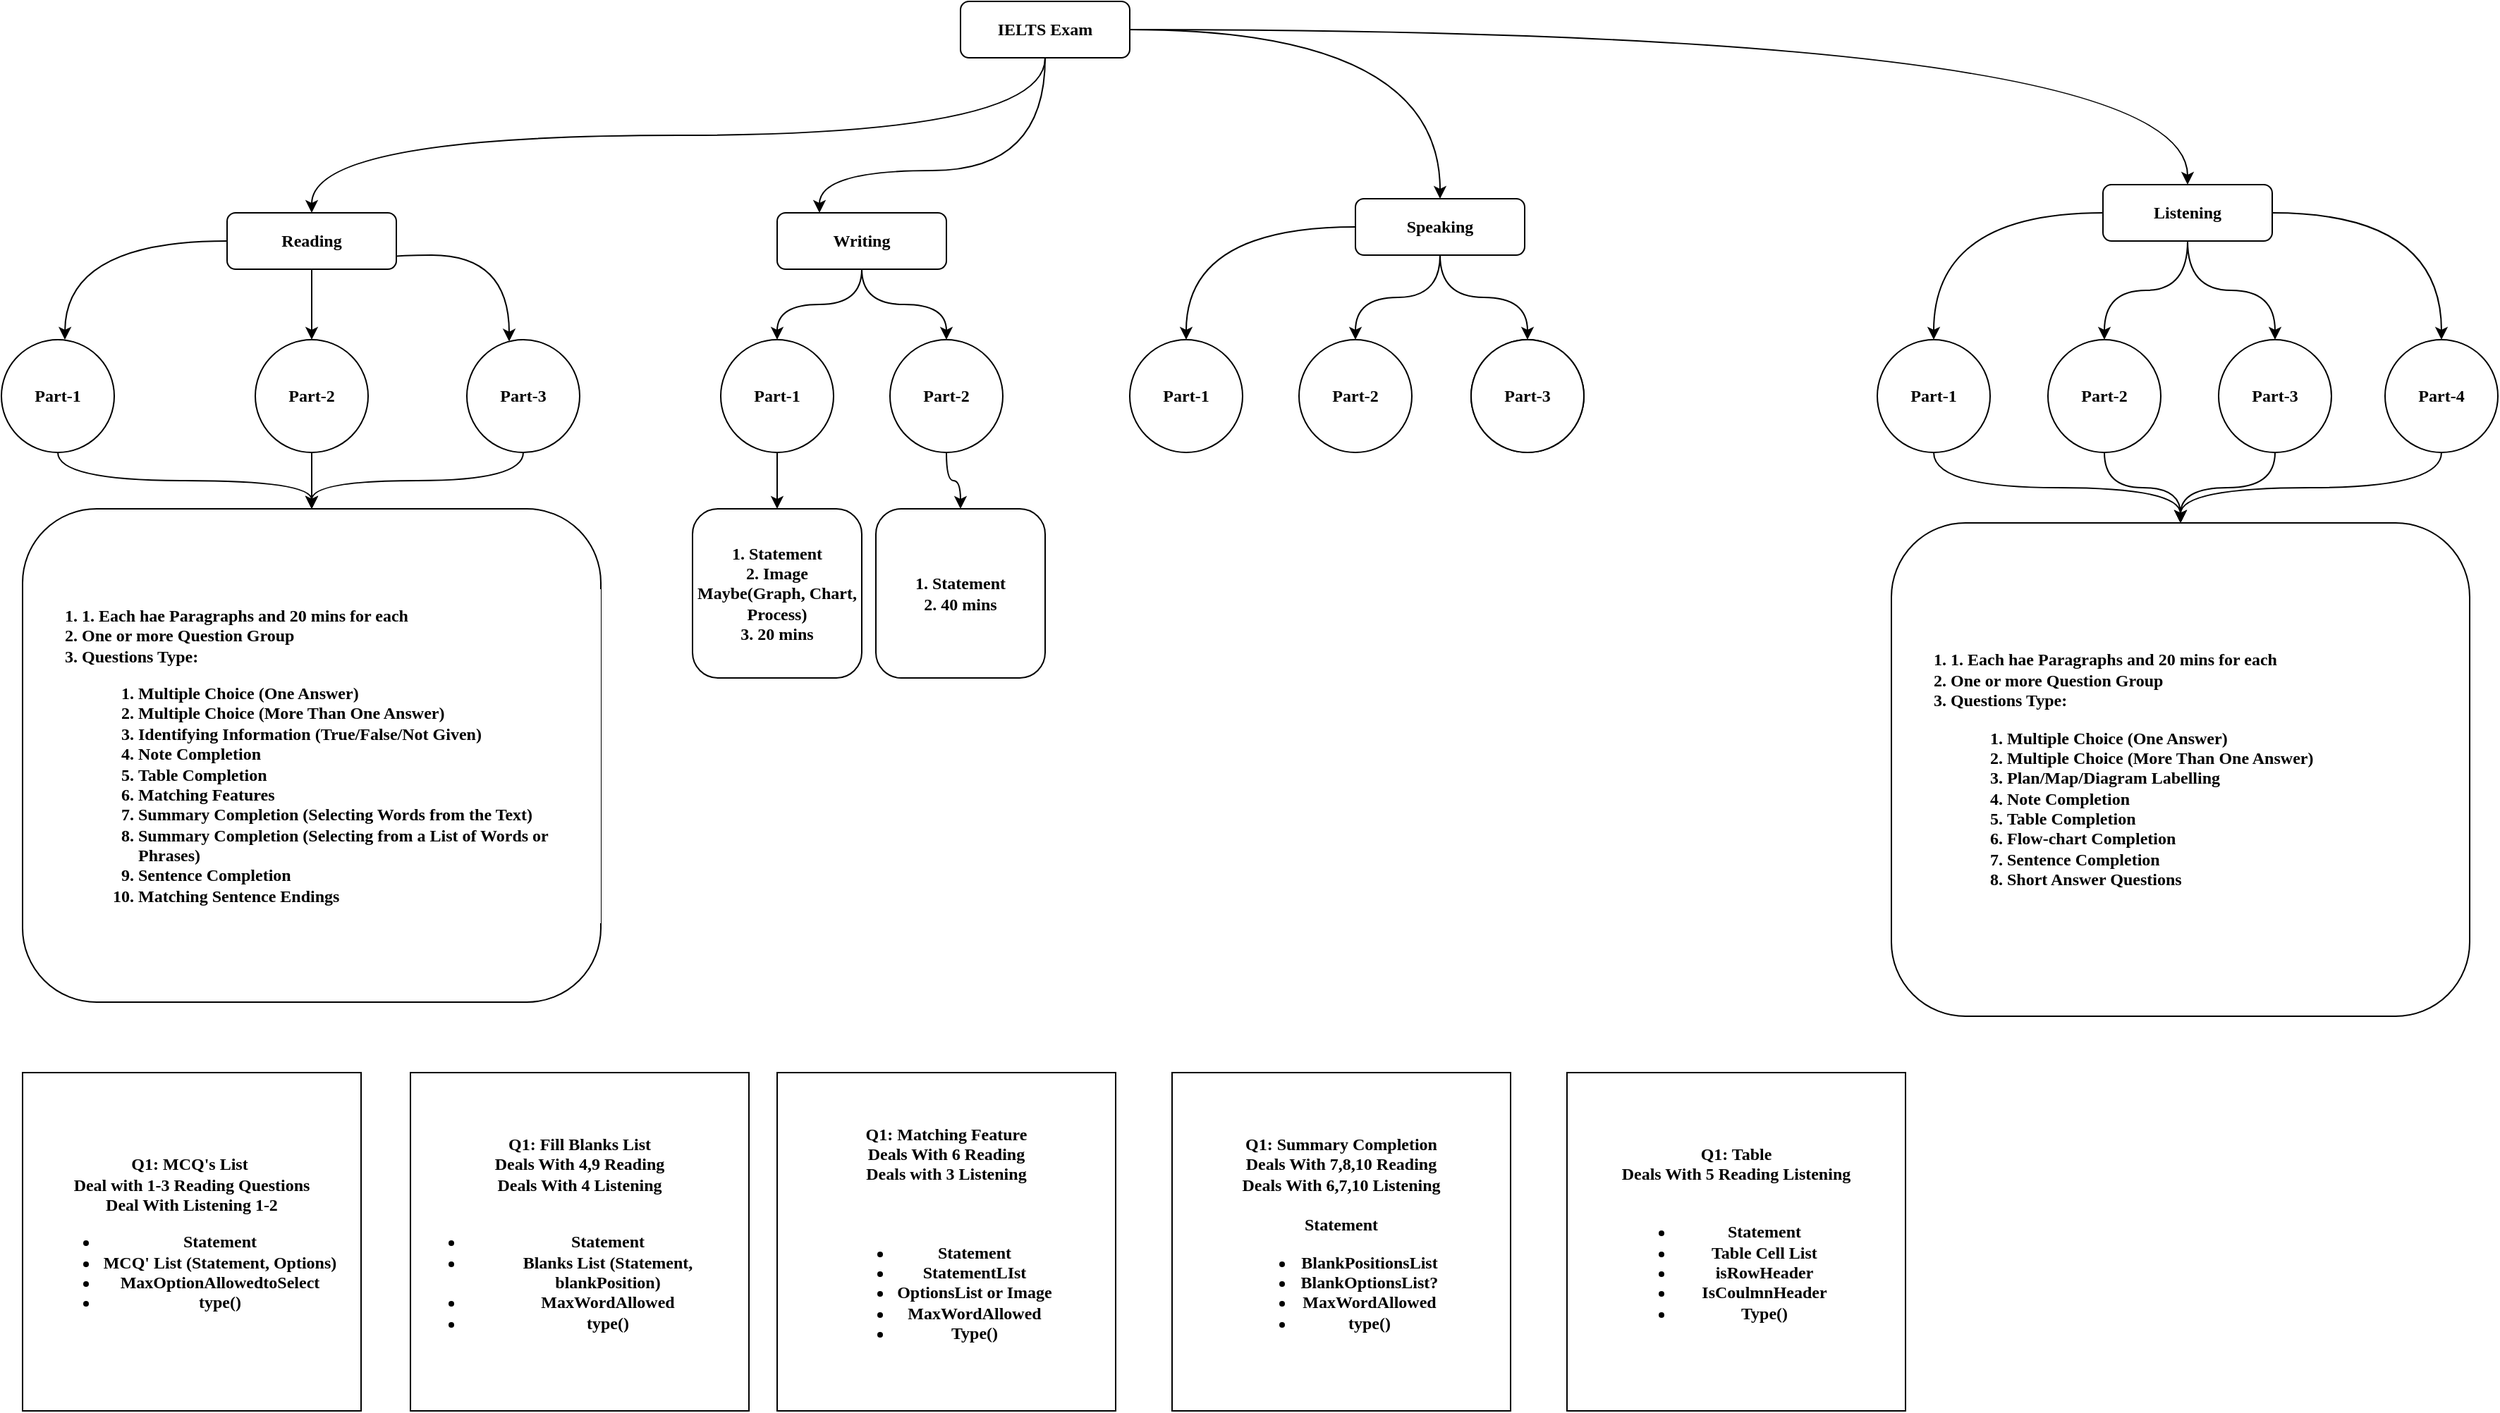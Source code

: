 <mxfile version="24.7.17">
  <diagram id="C5RBs43oDa-KdzZeNtuy" name="Page-1">
    <mxGraphModel dx="2195" dy="900" grid="1" gridSize="10" guides="1" tooltips="1" connect="1" arrows="1" fold="1" page="1" pageScale="1" pageWidth="827" pageHeight="1169" math="0" shadow="0">
      <root>
        <mxCell id="WIyWlLk6GJQsqaUBKTNV-0" />
        <mxCell id="WIyWlLk6GJQsqaUBKTNV-1" parent="WIyWlLk6GJQsqaUBKTNV-0" />
        <mxCell id="GiyGXKapcRgT0yDfLFS1-15" style="edgeStyle=orthogonalEdgeStyle;rounded=0;orthogonalLoop=1;jettySize=auto;html=1;exitX=0.5;exitY=1;exitDx=0;exitDy=0;fontFamily=Poppins;fontSource=https%3A%2F%2Ffonts.googleapis.com%2Fcss%3Ffamily%3DPoppins;fontSize=12;fontColor=default;fontStyle=1;elbow=vertical;curved=1;" parent="WIyWlLk6GJQsqaUBKTNV-1" source="WIyWlLk6GJQsqaUBKTNV-3" target="GiyGXKapcRgT0yDfLFS1-11" edge="1">
          <mxGeometry relative="1" as="geometry" />
        </mxCell>
        <mxCell id="GiyGXKapcRgT0yDfLFS1-70" style="edgeStyle=orthogonalEdgeStyle;shape=connector;curved=1;rounded=0;orthogonalLoop=1;jettySize=auto;html=1;strokeColor=default;align=center;verticalAlign=middle;fontFamily=Poppins;fontSource=https%3A%2F%2Ffonts.googleapis.com%2Fcss%3Ffamily%3DPoppins;fontSize=12;fontColor=default;fontStyle=1;labelBackgroundColor=default;elbow=vertical;endArrow=classic;" parent="WIyWlLk6GJQsqaUBKTNV-1" source="WIyWlLk6GJQsqaUBKTNV-3" target="GiyGXKapcRgT0yDfLFS1-13" edge="1">
          <mxGeometry relative="1" as="geometry" />
        </mxCell>
        <mxCell id="GiyGXKapcRgT0yDfLFS1-71" style="edgeStyle=orthogonalEdgeStyle;shape=connector;curved=1;rounded=0;orthogonalLoop=1;jettySize=auto;html=1;strokeColor=default;align=center;verticalAlign=middle;fontFamily=Poppins;fontSource=https%3A%2F%2Ffonts.googleapis.com%2Fcss%3Ffamily%3DPoppins;fontSize=12;fontColor=default;fontStyle=1;labelBackgroundColor=default;elbow=vertical;endArrow=classic;" parent="WIyWlLk6GJQsqaUBKTNV-1" source="WIyWlLk6GJQsqaUBKTNV-3" target="GiyGXKapcRgT0yDfLFS1-14" edge="1">
          <mxGeometry relative="1" as="geometry" />
        </mxCell>
        <mxCell id="GiyGXKapcRgT0yDfLFS1-73" style="edgeStyle=orthogonalEdgeStyle;shape=connector;curved=1;rounded=0;orthogonalLoop=1;jettySize=auto;html=1;strokeColor=default;align=center;verticalAlign=middle;fontFamily=Poppins;fontSource=https%3A%2F%2Ffonts.googleapis.com%2Fcss%3Ffamily%3DPoppins;fontSize=12;fontColor=default;fontStyle=1;labelBackgroundColor=default;elbow=vertical;endArrow=classic;" parent="WIyWlLk6GJQsqaUBKTNV-1" source="WIyWlLk6GJQsqaUBKTNV-3" target="GiyGXKapcRgT0yDfLFS1-12" edge="1">
          <mxGeometry relative="1" as="geometry">
            <Array as="points">
              <mxPoint x="-70" y="160" />
              <mxPoint x="-230" y="160" />
            </Array>
          </mxGeometry>
        </mxCell>
        <mxCell id="WIyWlLk6GJQsqaUBKTNV-3" value="IELTS Exam" style="rounded=1;whiteSpace=wrap;html=1;fontSize=12;glass=0;strokeWidth=1;shadow=0;fontFamily=Poppins;fontStyle=1;fontSource=https%3A%2F%2Ffonts.googleapis.com%2Fcss%3Ffamily%3DPoppins;" parent="WIyWlLk6GJQsqaUBKTNV-1" vertex="1">
          <mxGeometry x="-130" y="40" width="120" height="40" as="geometry" />
        </mxCell>
        <mxCell id="GiyGXKapcRgT0yDfLFS1-21" value="" style="edgeStyle=orthogonalEdgeStyle;shape=connector;curved=1;rounded=0;orthogonalLoop=1;jettySize=auto;html=1;strokeColor=default;align=center;verticalAlign=middle;fontFamily=Poppins;fontSource=https%3A%2F%2Ffonts.googleapis.com%2Fcss%3Ffamily%3DPoppins;fontSize=12;fontColor=default;fontStyle=1;labelBackgroundColor=default;elbow=vertical;endArrow=classic;" parent="WIyWlLk6GJQsqaUBKTNV-1" source="GiyGXKapcRgT0yDfLFS1-11" edge="1">
          <mxGeometry relative="1" as="geometry">
            <mxPoint x="-765.0" y="280" as="targetPoint" />
          </mxGeometry>
        </mxCell>
        <mxCell id="GiyGXKapcRgT0yDfLFS1-59" style="edgeStyle=orthogonalEdgeStyle;shape=connector;curved=1;rounded=0;orthogonalLoop=1;jettySize=auto;html=1;entryX=0.5;entryY=0;entryDx=0;entryDy=0;strokeColor=default;align=center;verticalAlign=middle;fontFamily=Poppins;fontSource=https%3A%2F%2Ffonts.googleapis.com%2Fcss%3Ffamily%3DPoppins;fontSize=12;fontColor=default;fontStyle=1;labelBackgroundColor=default;elbow=vertical;endArrow=classic;" parent="WIyWlLk6GJQsqaUBKTNV-1" source="GiyGXKapcRgT0yDfLFS1-11" target="GiyGXKapcRgT0yDfLFS1-27" edge="1">
          <mxGeometry relative="1" as="geometry" />
        </mxCell>
        <mxCell id="GiyGXKapcRgT0yDfLFS1-60" style="edgeStyle=orthogonalEdgeStyle;shape=connector;curved=1;rounded=0;orthogonalLoop=1;jettySize=auto;html=1;exitX=0.75;exitY=1;exitDx=0;exitDy=0;strokeColor=default;align=center;verticalAlign=middle;fontFamily=Poppins;fontSource=https%3A%2F%2Ffonts.googleapis.com%2Fcss%3Ffamily%3DPoppins;fontSize=12;fontColor=default;fontStyle=1;labelBackgroundColor=default;elbow=vertical;endArrow=classic;" parent="WIyWlLk6GJQsqaUBKTNV-1" source="GiyGXKapcRgT0yDfLFS1-11" target="GiyGXKapcRgT0yDfLFS1-26" edge="1">
          <mxGeometry relative="1" as="geometry">
            <Array as="points">
              <mxPoint x="-560" y="220" />
              <mxPoint x="-450" y="220" />
            </Array>
          </mxGeometry>
        </mxCell>
        <mxCell id="GiyGXKapcRgT0yDfLFS1-11" value="Reading" style="rounded=1;whiteSpace=wrap;html=1;fontSize=12;glass=0;strokeWidth=1;shadow=0;fontFamily=Poppins;fontStyle=1;fontSource=https%3A%2F%2Ffonts.googleapis.com%2Fcss%3Ffamily%3DPoppins;" parent="WIyWlLk6GJQsqaUBKTNV-1" vertex="1">
          <mxGeometry x="-650" y="190" width="120" height="40" as="geometry" />
        </mxCell>
        <mxCell id="GiyGXKapcRgT0yDfLFS1-62" style="edgeStyle=orthogonalEdgeStyle;shape=connector;curved=1;rounded=0;orthogonalLoop=1;jettySize=auto;html=1;strokeColor=default;align=center;verticalAlign=middle;fontFamily=Poppins;fontSource=https%3A%2F%2Ffonts.googleapis.com%2Fcss%3Ffamily%3DPoppins;fontSize=12;fontColor=default;fontStyle=1;labelBackgroundColor=default;elbow=vertical;endArrow=classic;" parent="WIyWlLk6GJQsqaUBKTNV-1" source="GiyGXKapcRgT0yDfLFS1-12" target="GiyGXKapcRgT0yDfLFS1-24" edge="1">
          <mxGeometry relative="1" as="geometry" />
        </mxCell>
        <mxCell id="GiyGXKapcRgT0yDfLFS1-63" style="edgeStyle=orthogonalEdgeStyle;shape=connector;curved=1;rounded=0;orthogonalLoop=1;jettySize=auto;html=1;strokeColor=default;align=center;verticalAlign=middle;fontFamily=Poppins;fontSource=https%3A%2F%2Ffonts.googleapis.com%2Fcss%3Ffamily%3DPoppins;fontSize=12;fontColor=default;fontStyle=1;labelBackgroundColor=default;elbow=vertical;endArrow=classic;" parent="WIyWlLk6GJQsqaUBKTNV-1" source="GiyGXKapcRgT0yDfLFS1-12" target="GiyGXKapcRgT0yDfLFS1-47" edge="1">
          <mxGeometry relative="1" as="geometry" />
        </mxCell>
        <mxCell id="GiyGXKapcRgT0yDfLFS1-12" value="Writing" style="rounded=1;whiteSpace=wrap;html=1;fontSize=12;glass=0;strokeWidth=1;shadow=0;fontFamily=Poppins;fontStyle=1;fontSource=https%3A%2F%2Ffonts.googleapis.com%2Fcss%3Ffamily%3DPoppins;" parent="WIyWlLk6GJQsqaUBKTNV-1" vertex="1">
          <mxGeometry x="-260" y="190" width="120" height="40" as="geometry" />
        </mxCell>
        <mxCell id="GiyGXKapcRgT0yDfLFS1-66" style="edgeStyle=orthogonalEdgeStyle;shape=connector;curved=1;rounded=0;orthogonalLoop=1;jettySize=auto;html=1;strokeColor=default;align=center;verticalAlign=middle;fontFamily=Poppins;fontSource=https%3A%2F%2Ffonts.googleapis.com%2Fcss%3Ffamily%3DPoppins;fontSize=12;fontColor=default;fontStyle=1;labelBackgroundColor=default;elbow=vertical;endArrow=classic;" parent="WIyWlLk6GJQsqaUBKTNV-1" source="GiyGXKapcRgT0yDfLFS1-13" target="GiyGXKapcRgT0yDfLFS1-53" edge="1">
          <mxGeometry relative="1" as="geometry" />
        </mxCell>
        <mxCell id="GiyGXKapcRgT0yDfLFS1-67" style="edgeStyle=orthogonalEdgeStyle;shape=connector;curved=1;rounded=0;orthogonalLoop=1;jettySize=auto;html=1;strokeColor=default;align=center;verticalAlign=middle;fontFamily=Poppins;fontSource=https%3A%2F%2Ffonts.googleapis.com%2Fcss%3Ffamily%3DPoppins;fontSize=12;fontColor=default;fontStyle=1;labelBackgroundColor=default;elbow=vertical;endArrow=classic;" parent="WIyWlLk6GJQsqaUBKTNV-1" source="GiyGXKapcRgT0yDfLFS1-13" target="GiyGXKapcRgT0yDfLFS1-52" edge="1">
          <mxGeometry relative="1" as="geometry" />
        </mxCell>
        <mxCell id="GiyGXKapcRgT0yDfLFS1-68" style="edgeStyle=orthogonalEdgeStyle;shape=connector;curved=1;rounded=0;orthogonalLoop=1;jettySize=auto;html=1;strokeColor=default;align=center;verticalAlign=middle;fontFamily=Poppins;fontSource=https%3A%2F%2Ffonts.googleapis.com%2Fcss%3Ffamily%3DPoppins;fontSize=12;fontColor=default;fontStyle=1;labelBackgroundColor=default;elbow=vertical;endArrow=classic;" parent="WIyWlLk6GJQsqaUBKTNV-1" source="GiyGXKapcRgT0yDfLFS1-13" target="GiyGXKapcRgT0yDfLFS1-51" edge="1">
          <mxGeometry relative="1" as="geometry" />
        </mxCell>
        <mxCell id="GiyGXKapcRgT0yDfLFS1-13" value="Speaking" style="rounded=1;whiteSpace=wrap;html=1;fontSize=12;glass=0;strokeWidth=1;shadow=0;fontFamily=Poppins;fontStyle=1;fontSource=https%3A%2F%2Ffonts.googleapis.com%2Fcss%3Ffamily%3DPoppins;" parent="WIyWlLk6GJQsqaUBKTNV-1" vertex="1">
          <mxGeometry x="150" y="180" width="120" height="40" as="geometry" />
        </mxCell>
        <mxCell id="GiyGXKapcRgT0yDfLFS1-74" style="edgeStyle=orthogonalEdgeStyle;shape=connector;curved=1;rounded=0;orthogonalLoop=1;jettySize=auto;html=1;strokeColor=default;align=center;verticalAlign=middle;fontFamily=Poppins;fontSource=https%3A%2F%2Ffonts.googleapis.com%2Fcss%3Ffamily%3DPoppins;fontSize=12;fontColor=default;fontStyle=1;labelBackgroundColor=default;elbow=vertical;endArrow=classic;" parent="WIyWlLk6GJQsqaUBKTNV-1" source="GiyGXKapcRgT0yDfLFS1-14" target="GiyGXKapcRgT0yDfLFS1-58" edge="1">
          <mxGeometry relative="1" as="geometry" />
        </mxCell>
        <mxCell id="GiyGXKapcRgT0yDfLFS1-75" style="edgeStyle=orthogonalEdgeStyle;shape=connector;curved=1;rounded=0;orthogonalLoop=1;jettySize=auto;html=1;strokeColor=default;align=center;verticalAlign=middle;fontFamily=Poppins;fontSource=https%3A%2F%2Ffonts.googleapis.com%2Fcss%3Ffamily%3DPoppins;fontSize=12;fontColor=default;fontStyle=1;labelBackgroundColor=default;elbow=vertical;endArrow=classic;" parent="WIyWlLk6GJQsqaUBKTNV-1" source="GiyGXKapcRgT0yDfLFS1-14" target="GiyGXKapcRgT0yDfLFS1-57" edge="1">
          <mxGeometry relative="1" as="geometry" />
        </mxCell>
        <mxCell id="GiyGXKapcRgT0yDfLFS1-76" style="edgeStyle=orthogonalEdgeStyle;shape=connector;curved=1;rounded=0;orthogonalLoop=1;jettySize=auto;html=1;strokeColor=default;align=center;verticalAlign=middle;fontFamily=Poppins;fontSource=https%3A%2F%2Ffonts.googleapis.com%2Fcss%3Ffamily%3DPoppins;fontSize=12;fontColor=default;fontStyle=1;labelBackgroundColor=default;elbow=vertical;endArrow=classic;" parent="WIyWlLk6GJQsqaUBKTNV-1" source="GiyGXKapcRgT0yDfLFS1-14" target="GiyGXKapcRgT0yDfLFS1-56" edge="1">
          <mxGeometry relative="1" as="geometry" />
        </mxCell>
        <mxCell id="GiyGXKapcRgT0yDfLFS1-77" style="edgeStyle=orthogonalEdgeStyle;shape=connector;curved=1;rounded=0;orthogonalLoop=1;jettySize=auto;html=1;strokeColor=default;align=center;verticalAlign=middle;fontFamily=Poppins;fontSource=https%3A%2F%2Ffonts.googleapis.com%2Fcss%3Ffamily%3DPoppins;fontSize=12;fontColor=default;fontStyle=1;labelBackgroundColor=default;elbow=vertical;endArrow=classic;" parent="WIyWlLk6GJQsqaUBKTNV-1" source="GiyGXKapcRgT0yDfLFS1-14" target="GiyGXKapcRgT0yDfLFS1-55" edge="1">
          <mxGeometry relative="1" as="geometry" />
        </mxCell>
        <mxCell id="GiyGXKapcRgT0yDfLFS1-14" value="Listening" style="rounded=1;whiteSpace=wrap;html=1;fontSize=12;glass=0;strokeWidth=1;shadow=0;fontFamily=Poppins;fontStyle=1;fontSource=https%3A%2F%2Ffonts.googleapis.com%2Fcss%3Ffamily%3DPoppins;" parent="WIyWlLk6GJQsqaUBKTNV-1" vertex="1">
          <mxGeometry x="680" y="170" width="120" height="40" as="geometry" />
        </mxCell>
        <mxCell id="GiyGXKapcRgT0yDfLFS1-80" style="edgeStyle=orthogonalEdgeStyle;shape=connector;curved=1;rounded=0;orthogonalLoop=1;jettySize=auto;html=1;strokeColor=default;align=center;verticalAlign=middle;fontFamily=Poppins;fontSource=https%3A%2F%2Ffonts.googleapis.com%2Fcss%3Ffamily%3DPoppins;fontSize=12;fontColor=default;fontStyle=1;labelBackgroundColor=default;elbow=vertical;endArrow=classic;" parent="WIyWlLk6GJQsqaUBKTNV-1" source="GiyGXKapcRgT0yDfLFS1-24" target="GiyGXKapcRgT0yDfLFS1-79" edge="1">
          <mxGeometry relative="1" as="geometry" />
        </mxCell>
        <mxCell id="GiyGXKapcRgT0yDfLFS1-24" value="Part-1" style="ellipse;whiteSpace=wrap;html=1;fontFamily=Poppins;rounded=1;glass=0;strokeWidth=1;shadow=0;fontStyle=1;fontSource=https%3A%2F%2Ffonts.googleapis.com%2Fcss%3Ffamily%3DPoppins;" parent="WIyWlLk6GJQsqaUBKTNV-1" vertex="1">
          <mxGeometry x="-300" y="280" width="80" height="80" as="geometry" />
        </mxCell>
        <mxCell id="ilboov9Ojgyz36OCxnhH-5" style="edgeStyle=orthogonalEdgeStyle;shape=connector;curved=1;rounded=0;orthogonalLoop=1;jettySize=auto;html=1;strokeColor=default;align=center;verticalAlign=middle;fontFamily=Poppins;fontSource=https%3A%2F%2Ffonts.googleapis.com%2Fcss%3Ffamily%3DPoppins;fontSize=12;fontColor=default;fontStyle=1;labelBackgroundColor=default;elbow=vertical;endArrow=classic;" parent="WIyWlLk6GJQsqaUBKTNV-1" source="GiyGXKapcRgT0yDfLFS1-26" target="GiyGXKapcRgT0yDfLFS1-86" edge="1">
          <mxGeometry relative="1" as="geometry" />
        </mxCell>
        <mxCell id="GiyGXKapcRgT0yDfLFS1-26" value="Part-3" style="ellipse;whiteSpace=wrap;html=1;fontFamily=Poppins;rounded=1;glass=0;strokeWidth=1;shadow=0;fontStyle=1;fontSource=https%3A%2F%2Ffonts.googleapis.com%2Fcss%3Ffamily%3DPoppins;" parent="WIyWlLk6GJQsqaUBKTNV-1" vertex="1">
          <mxGeometry x="-480" y="280" width="80" height="80" as="geometry" />
        </mxCell>
        <mxCell id="ilboov9Ojgyz36OCxnhH-4" style="edgeStyle=orthogonalEdgeStyle;shape=connector;curved=1;rounded=0;orthogonalLoop=1;jettySize=auto;html=1;strokeColor=default;align=center;verticalAlign=middle;fontFamily=Poppins;fontSource=https%3A%2F%2Ffonts.googleapis.com%2Fcss%3Ffamily%3DPoppins;fontSize=12;fontColor=default;fontStyle=1;labelBackgroundColor=default;elbow=vertical;endArrow=classic;" parent="WIyWlLk6GJQsqaUBKTNV-1" source="GiyGXKapcRgT0yDfLFS1-27" target="GiyGXKapcRgT0yDfLFS1-86" edge="1">
          <mxGeometry relative="1" as="geometry" />
        </mxCell>
        <mxCell id="GiyGXKapcRgT0yDfLFS1-27" value="Part-2" style="ellipse;whiteSpace=wrap;html=1;fontFamily=Poppins;rounded=1;glass=0;strokeWidth=1;shadow=0;fontStyle=1;fontSource=https%3A%2F%2Ffonts.googleapis.com%2Fcss%3Ffamily%3DPoppins;" parent="WIyWlLk6GJQsqaUBKTNV-1" vertex="1">
          <mxGeometry x="-630" y="280" width="80" height="80" as="geometry" />
        </mxCell>
        <mxCell id="ilboov9Ojgyz36OCxnhH-3" style="edgeStyle=orthogonalEdgeStyle;shape=connector;curved=1;rounded=0;orthogonalLoop=1;jettySize=auto;html=1;exitX=0.5;exitY=1;exitDx=0;exitDy=0;strokeColor=default;align=center;verticalAlign=middle;fontFamily=Poppins;fontSource=https%3A%2F%2Ffonts.googleapis.com%2Fcss%3Ffamily%3DPoppins;fontSize=12;fontColor=default;fontStyle=1;labelBackgroundColor=default;elbow=vertical;endArrow=classic;" parent="WIyWlLk6GJQsqaUBKTNV-1" source="GiyGXKapcRgT0yDfLFS1-28" target="GiyGXKapcRgT0yDfLFS1-86" edge="1">
          <mxGeometry relative="1" as="geometry" />
        </mxCell>
        <mxCell id="GiyGXKapcRgT0yDfLFS1-28" value="Part-1" style="ellipse;whiteSpace=wrap;html=1;fontFamily=Poppins;rounded=1;glass=0;strokeWidth=1;shadow=0;fontStyle=1;fontSource=https%3A%2F%2Ffonts.googleapis.com%2Fcss%3Ffamily%3DPoppins;" parent="WIyWlLk6GJQsqaUBKTNV-1" vertex="1">
          <mxGeometry x="-810" y="280" width="80" height="80" as="geometry" />
        </mxCell>
        <mxCell id="GiyGXKapcRgT0yDfLFS1-47" value="Part-2" style="ellipse;whiteSpace=wrap;html=1;fontFamily=Poppins;rounded=1;glass=0;strokeWidth=1;shadow=0;fontStyle=1;fontSource=https%3A%2F%2Ffonts.googleapis.com%2Fcss%3Ffamily%3DPoppins;" parent="WIyWlLk6GJQsqaUBKTNV-1" vertex="1">
          <mxGeometry x="-180" y="280" width="80" height="80" as="geometry" />
        </mxCell>
        <mxCell id="GiyGXKapcRgT0yDfLFS1-49" value="Part-1" style="ellipse;whiteSpace=wrap;html=1;fontFamily=Poppins;rounded=1;glass=0;strokeWidth=1;shadow=0;fontStyle=1;fontSource=https%3A%2F%2Ffonts.googleapis.com%2Fcss%3Ffamily%3DPoppins;" parent="WIyWlLk6GJQsqaUBKTNV-1" vertex="1">
          <mxGeometry x="232" y="280" width="80" height="80" as="geometry" />
        </mxCell>
        <mxCell id="GiyGXKapcRgT0yDfLFS1-51" value="Part-3" style="ellipse;whiteSpace=wrap;html=1;fontFamily=Poppins;rounded=1;glass=0;strokeWidth=1;shadow=0;fontStyle=1;fontSource=https%3A%2F%2Ffonts.googleapis.com%2Fcss%3Ffamily%3DPoppins;" parent="WIyWlLk6GJQsqaUBKTNV-1" vertex="1">
          <mxGeometry x="232" y="280" width="80" height="80" as="geometry" />
        </mxCell>
        <mxCell id="GiyGXKapcRgT0yDfLFS1-52" value="Part-2" style="ellipse;whiteSpace=wrap;html=1;fontFamily=Poppins;rounded=1;glass=0;strokeWidth=1;shadow=0;fontStyle=1;fontSource=https%3A%2F%2Ffonts.googleapis.com%2Fcss%3Ffamily%3DPoppins;" parent="WIyWlLk6GJQsqaUBKTNV-1" vertex="1">
          <mxGeometry x="110" y="280" width="80" height="80" as="geometry" />
        </mxCell>
        <mxCell id="GiyGXKapcRgT0yDfLFS1-53" value="Part-1" style="ellipse;whiteSpace=wrap;html=1;fontFamily=Poppins;rounded=1;glass=0;strokeWidth=1;shadow=0;fontStyle=1;fontSource=https%3A%2F%2Ffonts.googleapis.com%2Fcss%3Ffamily%3DPoppins;" parent="WIyWlLk6GJQsqaUBKTNV-1" vertex="1">
          <mxGeometry x="-10" y="280" width="80" height="80" as="geometry" />
        </mxCell>
        <mxCell id="ilboov9Ojgyz36OCxnhH-16" style="edgeStyle=orthogonalEdgeStyle;shape=connector;curved=1;rounded=0;orthogonalLoop=1;jettySize=auto;html=1;strokeColor=default;align=center;verticalAlign=middle;fontFamily=Poppins;fontSource=https%3A%2F%2Ffonts.googleapis.com%2Fcss%3Ffamily%3DPoppins;fontSize=12;fontColor=default;fontStyle=1;labelBackgroundColor=default;elbow=vertical;endArrow=classic;" parent="WIyWlLk6GJQsqaUBKTNV-1" source="GiyGXKapcRgT0yDfLFS1-55" target="ilboov9Ojgyz36OCxnhH-12" edge="1">
          <mxGeometry relative="1" as="geometry" />
        </mxCell>
        <mxCell id="GiyGXKapcRgT0yDfLFS1-55" value="Part-4" style="ellipse;whiteSpace=wrap;html=1;fontFamily=Poppins;rounded=1;glass=0;strokeWidth=1;shadow=0;fontStyle=1;fontSource=https%3A%2F%2Ffonts.googleapis.com%2Fcss%3Ffamily%3DPoppins;" parent="WIyWlLk6GJQsqaUBKTNV-1" vertex="1">
          <mxGeometry x="880" y="280" width="80" height="80" as="geometry" />
        </mxCell>
        <mxCell id="ilboov9Ojgyz36OCxnhH-15" style="edgeStyle=orthogonalEdgeStyle;shape=connector;curved=1;rounded=0;orthogonalLoop=1;jettySize=auto;html=1;strokeColor=default;align=center;verticalAlign=middle;fontFamily=Poppins;fontSource=https%3A%2F%2Ffonts.googleapis.com%2Fcss%3Ffamily%3DPoppins;fontSize=12;fontColor=default;fontStyle=1;labelBackgroundColor=default;elbow=vertical;endArrow=classic;" parent="WIyWlLk6GJQsqaUBKTNV-1" source="GiyGXKapcRgT0yDfLFS1-56" target="ilboov9Ojgyz36OCxnhH-12" edge="1">
          <mxGeometry relative="1" as="geometry" />
        </mxCell>
        <mxCell id="GiyGXKapcRgT0yDfLFS1-56" value="Part-3" style="ellipse;whiteSpace=wrap;html=1;fontFamily=Poppins;rounded=1;glass=0;strokeWidth=1;shadow=0;fontStyle=1;fontSource=https%3A%2F%2Ffonts.googleapis.com%2Fcss%3Ffamily%3DPoppins;" parent="WIyWlLk6GJQsqaUBKTNV-1" vertex="1">
          <mxGeometry x="762" y="280" width="80" height="80" as="geometry" />
        </mxCell>
        <mxCell id="ilboov9Ojgyz36OCxnhH-14" style="edgeStyle=orthogonalEdgeStyle;shape=connector;curved=1;rounded=0;orthogonalLoop=1;jettySize=auto;html=1;strokeColor=default;align=center;verticalAlign=middle;fontFamily=Poppins;fontSource=https%3A%2F%2Ffonts.googleapis.com%2Fcss%3Ffamily%3DPoppins;fontSize=12;fontColor=default;fontStyle=1;labelBackgroundColor=default;elbow=vertical;endArrow=classic;" parent="WIyWlLk6GJQsqaUBKTNV-1" source="GiyGXKapcRgT0yDfLFS1-57" target="ilboov9Ojgyz36OCxnhH-12" edge="1">
          <mxGeometry relative="1" as="geometry" />
        </mxCell>
        <mxCell id="GiyGXKapcRgT0yDfLFS1-57" value="Part-2" style="ellipse;whiteSpace=wrap;html=1;fontFamily=Poppins;rounded=1;glass=0;strokeWidth=1;shadow=0;fontStyle=1;fontSource=https%3A%2F%2Ffonts.googleapis.com%2Fcss%3Ffamily%3DPoppins;" parent="WIyWlLk6GJQsqaUBKTNV-1" vertex="1">
          <mxGeometry x="641" y="280" width="80" height="80" as="geometry" />
        </mxCell>
        <mxCell id="ilboov9Ojgyz36OCxnhH-13" style="edgeStyle=orthogonalEdgeStyle;shape=connector;curved=1;rounded=0;orthogonalLoop=1;jettySize=auto;html=1;strokeColor=default;align=center;verticalAlign=middle;fontFamily=Poppins;fontSource=https%3A%2F%2Ffonts.googleapis.com%2Fcss%3Ffamily%3DPoppins;fontSize=12;fontColor=default;fontStyle=1;labelBackgroundColor=default;elbow=vertical;endArrow=classic;" parent="WIyWlLk6GJQsqaUBKTNV-1" source="GiyGXKapcRgT0yDfLFS1-58" target="ilboov9Ojgyz36OCxnhH-12" edge="1">
          <mxGeometry relative="1" as="geometry" />
        </mxCell>
        <mxCell id="GiyGXKapcRgT0yDfLFS1-58" value="Part-1" style="ellipse;whiteSpace=wrap;html=1;fontFamily=Poppins;rounded=1;glass=0;strokeWidth=1;shadow=0;fontStyle=1;fontSource=https%3A%2F%2Ffonts.googleapis.com%2Fcss%3Ffamily%3DPoppins;" parent="WIyWlLk6GJQsqaUBKTNV-1" vertex="1">
          <mxGeometry x="520" y="280" width="80" height="80" as="geometry" />
        </mxCell>
        <mxCell id="GiyGXKapcRgT0yDfLFS1-79" value="1. Statement&lt;div&gt;2. Image Maybe(Graph, Chart, Process)&lt;/div&gt;&lt;div&gt;3. 20 mins&lt;/div&gt;" style="whiteSpace=wrap;html=1;aspect=fixed;rounded=1;shadow=0;glass=0;strokeColor=default;strokeWidth=1;align=center;verticalAlign=middle;fontFamily=Poppins;fontSource=https%3A%2F%2Ffonts.googleapis.com%2Fcss%3Ffamily%3DPoppins;fontSize=12;fontColor=default;fontStyle=1;labelBackgroundColor=default;fillColor=default;" parent="WIyWlLk6GJQsqaUBKTNV-1" vertex="1">
          <mxGeometry x="-320" y="400" width="120" height="120" as="geometry" />
        </mxCell>
        <mxCell id="GiyGXKapcRgT0yDfLFS1-81" style="edgeStyle=orthogonalEdgeStyle;shape=connector;curved=1;rounded=0;orthogonalLoop=1;jettySize=auto;html=1;strokeColor=default;align=center;verticalAlign=middle;fontFamily=Poppins;fontSource=https%3A%2F%2Ffonts.googleapis.com%2Fcss%3Ffamily%3DPoppins;fontSize=12;fontColor=default;fontStyle=1;labelBackgroundColor=default;elbow=vertical;endArrow=classic;" parent="WIyWlLk6GJQsqaUBKTNV-1" source="GiyGXKapcRgT0yDfLFS1-47" target="GiyGXKapcRgT0yDfLFS1-82" edge="1">
          <mxGeometry relative="1" as="geometry">
            <mxPoint x="-130" y="360" as="sourcePoint" />
          </mxGeometry>
        </mxCell>
        <mxCell id="GiyGXKapcRgT0yDfLFS1-82" value="1. Statement&lt;div&gt;2. 40 mins&lt;/div&gt;" style="whiteSpace=wrap;html=1;aspect=fixed;rounded=1;shadow=0;glass=0;strokeColor=default;strokeWidth=1;align=center;verticalAlign=middle;fontFamily=Poppins;fontSource=https%3A%2F%2Ffonts.googleapis.com%2Fcss%3Ffamily%3DPoppins;fontSize=12;fontColor=default;fontStyle=1;labelBackgroundColor=default;fillColor=default;" parent="WIyWlLk6GJQsqaUBKTNV-1" vertex="1">
          <mxGeometry x="-190" y="400" width="120" height="120" as="geometry" />
        </mxCell>
        <mxCell id="GiyGXKapcRgT0yDfLFS1-84" style="edgeStyle=orthogonalEdgeStyle;shape=connector;curved=1;rounded=0;orthogonalLoop=1;jettySize=auto;html=1;exitX=0.5;exitY=1;exitDx=0;exitDy=0;strokeColor=default;align=center;verticalAlign=middle;fontFamily=Poppins;fontSource=https%3A%2F%2Ffonts.googleapis.com%2Fcss%3Ffamily%3DPoppins;fontSize=12;fontColor=default;fontStyle=1;labelBackgroundColor=default;elbow=vertical;endArrow=classic;" parent="WIyWlLk6GJQsqaUBKTNV-1" edge="1">
          <mxGeometry relative="1" as="geometry">
            <mxPoint x="-605" y="790" as="sourcePoint" />
            <mxPoint x="-605" y="790" as="targetPoint" />
          </mxGeometry>
        </mxCell>
        <mxCell id="GiyGXKapcRgT0yDfLFS1-86" value="&lt;div style=&quot;&quot;&gt;&lt;ol&gt;&lt;li&gt;1. Each hae Paragraphs and 20 mins for each&lt;/li&gt;&lt;li&gt;One or more Question Group&lt;/li&gt;&lt;li&gt;Questions Type:&lt;/li&gt;&lt;/ol&gt;&lt;/div&gt;&lt;div&gt;&lt;ol&gt;&lt;ol&gt;&lt;li style=&quot;&quot;&gt;&lt;strong&gt;Multiple Choice (One Answer)&lt;/strong&gt;&lt;/li&gt;&lt;li style=&quot;&quot;&gt;&lt;strong&gt;Multiple Choice (More Than One Answer)&lt;/strong&gt;&lt;/li&gt;&lt;li style=&quot;&quot;&gt;&lt;strong&gt;Identifying Information (True/False/Not Given)&lt;/strong&gt;&lt;/li&gt;&lt;li style=&quot;&quot;&gt;&lt;strong&gt;Note Completion&lt;/strong&gt;&lt;/li&gt;&lt;li style=&quot;&quot;&gt;&lt;strong&gt;Table Completion&lt;/strong&gt;&lt;/li&gt;&lt;li style=&quot;&quot;&gt;&lt;strong&gt;Matching Features&lt;/strong&gt;&lt;/li&gt;&lt;li style=&quot;&quot;&gt;&lt;strong&gt;Summary Completion (Selecting Words from the Text)&lt;/strong&gt;&lt;/li&gt;&lt;li style=&quot;&quot;&gt;&lt;strong&gt;Summary Completion (Selecting from a List of Words or Phrases)&lt;/strong&gt;&lt;/li&gt;&lt;li style=&quot;&quot;&gt;&lt;strong&gt;Sentence Completion&lt;/strong&gt;&lt;/li&gt;&lt;li style=&quot;&quot;&gt;&lt;strong&gt;Matching Sentence Endings&lt;/strong&gt;&lt;/li&gt;&lt;/ol&gt;&lt;/ol&gt;&lt;/div&gt;" style="rounded=1;whiteSpace=wrap;html=1;shadow=0;glass=0;strokeColor=default;strokeWidth=1;align=left;verticalAlign=middle;fontFamily=Poppins;fontSource=https%3A%2F%2Ffonts.googleapis.com%2Fcss%3Ffamily%3DPoppins;fontSize=12;fontColor=default;fontStyle=1;labelBackgroundColor=default;fillColor=default;" parent="WIyWlLk6GJQsqaUBKTNV-1" vertex="1">
          <mxGeometry x="-795" y="400" width="410" height="350" as="geometry" />
        </mxCell>
        <mxCell id="ilboov9Ojgyz36OCxnhH-6" value="Q1: MCQ&#39;s List&amp;nbsp;&lt;div&gt;Deal with 1-3 Reading Questions&lt;/div&gt;&lt;div&gt;Deal With Listening 1-2&lt;br&gt;&lt;div&gt;&lt;div&gt;&lt;ul&gt;&lt;li&gt;Statement&lt;/li&gt;&lt;li&gt;MCQ&#39; List (Statement, Options)&lt;/li&gt;&lt;li&gt;MaxOptionAllowedtoSelect&lt;/li&gt;&lt;li&gt;type()&lt;/li&gt;&lt;/ul&gt;&lt;/div&gt;&lt;/div&gt;&lt;/div&gt;" style="whiteSpace=wrap;html=1;aspect=fixed;fontFamily=Poppins;fontSource=https%3A%2F%2Ffonts.googleapis.com%2Fcss%3Ffamily%3DPoppins;fontSize=12;fontColor=default;fontStyle=1;labelBackgroundColor=default;align=center;" parent="WIyWlLk6GJQsqaUBKTNV-1" vertex="1">
          <mxGeometry x="-795" y="800" width="240" height="240" as="geometry" />
        </mxCell>
        <mxCell id="ilboov9Ojgyz36OCxnhH-8" value="Q1: Fill Blanks List&lt;div&gt;Deals With 4,9 Reading&lt;/div&gt;&lt;div&gt;&lt;div&gt;Deals With 4 Listening&lt;/div&gt;&lt;div&gt;&lt;br&gt;&lt;/div&gt;&lt;/div&gt;&lt;div&gt;&lt;div&gt;&lt;ul&gt;&lt;/ul&gt;&lt;/div&gt;&lt;div&gt;&lt;ul&gt;&lt;li&gt;Statement&lt;/li&gt;&lt;li&gt;Blanks List (Statement, blankPosition)&lt;/li&gt;&lt;li&gt;MaxWordAllowed&lt;/li&gt;&lt;li&gt;type()&lt;/li&gt;&lt;/ul&gt;&lt;/div&gt;&lt;/div&gt;" style="whiteSpace=wrap;html=1;aspect=fixed;fontFamily=Poppins;fontSource=https%3A%2F%2Ffonts.googleapis.com%2Fcss%3Ffamily%3DPoppins;fontSize=12;fontColor=default;fontStyle=1;labelBackgroundColor=default;align=center;" parent="WIyWlLk6GJQsqaUBKTNV-1" vertex="1">
          <mxGeometry x="-520" y="800" width="240" height="240" as="geometry" />
        </mxCell>
        <mxCell id="ilboov9Ojgyz36OCxnhH-9" value="Q1: Matching Feature&lt;div&gt;Deals With 6 Reading&lt;/div&gt;&lt;div&gt;Deals with 3 Listening&lt;/div&gt;&lt;div&gt;&lt;br&gt;&lt;/div&gt;&lt;div&gt;&lt;br&gt;&lt;/div&gt;&lt;div&gt;&lt;ul&gt;&lt;li&gt;Statement&lt;/li&gt;&lt;li&gt;StatementLIst&lt;/li&gt;&lt;li&gt;OptionsList or Image&lt;/li&gt;&lt;li&gt;MaxWordAllowed&lt;/li&gt;&lt;li&gt;Type()&lt;/li&gt;&lt;/ul&gt;&lt;/div&gt;" style="whiteSpace=wrap;html=1;aspect=fixed;fontFamily=Poppins;fontSource=https%3A%2F%2Ffonts.googleapis.com%2Fcss%3Ffamily%3DPoppins;fontSize=12;fontColor=default;fontStyle=1;labelBackgroundColor=default;align=center;" parent="WIyWlLk6GJQsqaUBKTNV-1" vertex="1">
          <mxGeometry x="-260" y="800" width="240" height="240" as="geometry" />
        </mxCell>
        <mxCell id="ilboov9Ojgyz36OCxnhH-10" value="Q1: Summary Completion&lt;div&gt;Deals With 7,8,10 Reading&lt;/div&gt;&lt;div&gt;&lt;div&gt;Deals With 6,7,10 Listening&lt;/div&gt;&lt;div&gt;&lt;br&gt;&lt;/div&gt;&lt;div&gt;Statement&lt;br&gt;&lt;/div&gt;&lt;/div&gt;&lt;div&gt;&lt;ul&gt;&lt;li&gt;BlankPositionsList&lt;/li&gt;&lt;li&gt;BlankOptionsList?&lt;/li&gt;&lt;li&gt;MaxWordAllowed&lt;/li&gt;&lt;li&gt;type()&lt;/li&gt;&lt;/ul&gt;&lt;/div&gt;" style="whiteSpace=wrap;html=1;aspect=fixed;fontFamily=Poppins;fontSource=https%3A%2F%2Ffonts.googleapis.com%2Fcss%3Ffamily%3DPoppins;fontSize=12;fontColor=default;fontStyle=1;labelBackgroundColor=default;align=center;" parent="WIyWlLk6GJQsqaUBKTNV-1" vertex="1">
          <mxGeometry x="20" y="800" width="240" height="240" as="geometry" />
        </mxCell>
        <mxCell id="ilboov9Ojgyz36OCxnhH-11" value="Q1: Table&lt;div&gt;Deals With 5 Reading Listening&lt;/div&gt;&lt;div&gt;&lt;br&gt;&lt;/div&gt;&lt;div&gt;&lt;ul&gt;&lt;li&gt;Statement&lt;/li&gt;&lt;li&gt;Table Cell List&lt;/li&gt;&lt;li&gt;isRowHeader&lt;/li&gt;&lt;li&gt;IsCoulmnHeader&lt;/li&gt;&lt;li&gt;Type()&lt;/li&gt;&lt;/ul&gt;&lt;/div&gt;" style="whiteSpace=wrap;html=1;aspect=fixed;fontFamily=Poppins;fontSource=https%3A%2F%2Ffonts.googleapis.com%2Fcss%3Ffamily%3DPoppins;fontSize=12;fontColor=default;fontStyle=1;labelBackgroundColor=default;align=center;" parent="WIyWlLk6GJQsqaUBKTNV-1" vertex="1">
          <mxGeometry x="300" y="800" width="240" height="240" as="geometry" />
        </mxCell>
        <mxCell id="ilboov9Ojgyz36OCxnhH-12" value="&lt;div style=&quot;&quot;&gt;&lt;ol&gt;&lt;li&gt;1. Each hae Paragraphs and 20 mins for each&lt;/li&gt;&lt;li&gt;One or more Question Group&lt;/li&gt;&lt;li&gt;Questions Type:&lt;/li&gt;&lt;/ol&gt;&lt;/div&gt;&lt;div&gt;&lt;ol&gt;&lt;ol&gt;&lt;li style=&quot;&quot;&gt;Multiple Choice (One Answer)&lt;/li&gt;&lt;li&gt;&lt;strong&gt;Multiple Choice (More Than One Answer)&lt;/strong&gt;&lt;/li&gt;&lt;li&gt;&lt;strong&gt;Plan/Map/Diagram Labelling&lt;/strong&gt;&lt;/li&gt;&lt;li&gt;&lt;strong&gt;Note Completion&lt;/strong&gt;&lt;/li&gt;&lt;li&gt;&lt;strong&gt;Table Completion&lt;/strong&gt;&lt;/li&gt;&lt;li&gt;&lt;strong&gt;Flow-chart Completion&lt;/strong&gt;&lt;/li&gt;&lt;li&gt;&lt;strong&gt;Sentence Completion&lt;/strong&gt;&lt;/li&gt;&lt;li&gt;&lt;strong&gt;Short Answer Questions&lt;/strong&gt;&lt;/li&gt;&lt;/ol&gt;&lt;/ol&gt;&lt;/div&gt;" style="rounded=1;whiteSpace=wrap;html=1;shadow=0;glass=0;strokeColor=default;strokeWidth=1;align=left;verticalAlign=middle;fontFamily=Poppins;fontSource=https%3A%2F%2Ffonts.googleapis.com%2Fcss%3Ffamily%3DPoppins;fontSize=12;fontColor=default;fontStyle=1;labelBackgroundColor=default;fillColor=default;" parent="WIyWlLk6GJQsqaUBKTNV-1" vertex="1">
          <mxGeometry x="530" y="410" width="410" height="350" as="geometry" />
        </mxCell>
      </root>
    </mxGraphModel>
  </diagram>
</mxfile>
